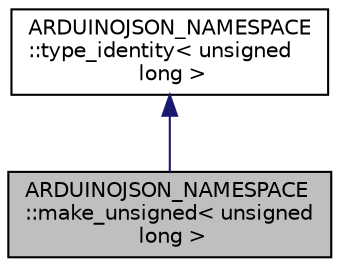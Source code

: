 digraph "ARDUINOJSON_NAMESPACE::make_unsigned&lt; unsigned long &gt;"
{
 // LATEX_PDF_SIZE
  edge [fontname="Helvetica",fontsize="10",labelfontname="Helvetica",labelfontsize="10"];
  node [fontname="Helvetica",fontsize="10",shape=record];
  Node1 [label="ARDUINOJSON_NAMESPACE\l::make_unsigned\< unsigned\l long \>",height=0.2,width=0.4,color="black", fillcolor="grey75", style="filled", fontcolor="black",tooltip=" "];
  Node2 -> Node1 [dir="back",color="midnightblue",fontsize="10",style="solid",fontname="Helvetica"];
  Node2 [label="ARDUINOJSON_NAMESPACE\l::type_identity\< unsigned\l long \>",height=0.2,width=0.4,color="black", fillcolor="white", style="filled",URL="$structARDUINOJSON__NAMESPACE_1_1type__identity.html",tooltip=" "];
}
